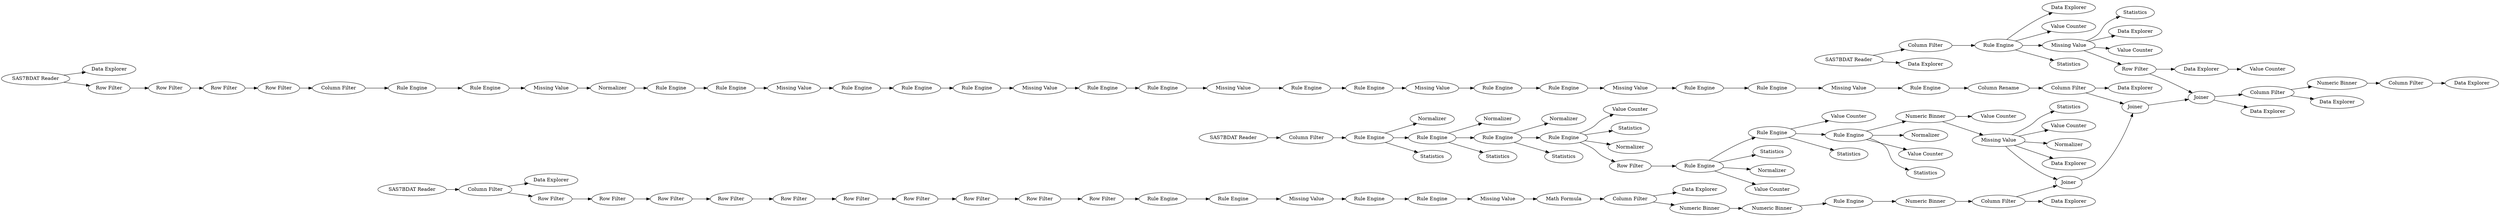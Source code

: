 digraph {
	"-4808335502221016515_10" [label="Row Filter"]
	"-6364299635421596874_63" [label="Value Counter"]
	"5199310341883300388_86" [label="Rule Engine"]
	"-4808335502221016515_2" [label="Row Filter"]
	"-6364299635421596874_44" [label="Rule Engine"]
	"-4808335502221016515_29" [label="Numeric Binner"]
	"-6364299635421596874_46" [label="Missing Value"]
	"5199310341883300388_87" [label="Rule Engine"]
	"5199310341883300388_7" [label="Column Filter"]
	"5199310341883300388_14" [label="Rule Engine"]
	"5199310341883300388_11" [label="Missing Value"]
	"-6364299635421596874_21" [label="Column Filter"]
	"-4808335502221016515_28" [label="Rule Engine"]
	"-4808335502221016515_19" [label="Rule Engine"]
	"5199310341883300388_79" [label="Column Filter"]
	"-2590358490596670077_98" [label="Column Filter"]
	"-6364299635421596874_72" [label="Numeric Binner"]
	"-2590358490596670077_97" [label="Data Explorer"]
	"5199310341883300388_77" [label="Rule Engine"]
	"5199310341883300388_17" [label="Rule Engine"]
	"5199310341883300388_85" [label="Rule Engine"]
	"-4808335502221016515_13" [label="Row Filter"]
	"-2375418542519852393_67" [label="Value Counter"]
	"5199310341883300388_78" [label="Column Rename"]
	"-4808335502221016515_5" [label="Row Filter"]
	"-4808335502221016515_26" [label="Numeric Binner"]
	"5199310341883300388_13" [label="Rule Engine"]
	"-2590358490596670077_90" [label=Joiner]
	"5199310341883300388_18" [label="Missing Value"]
	"-2590358490596670077_99" [label="Data Explorer"]
	"-4808335502221016515_23" [label="Data Explorer"]
	"-4808335502221016515_20" [label="Rule Engine"]
	"-6364299635421596874_40" [label=Normalizer]
	"-6364299635421596874_35" [label=Statistics]
	"-4808335502221016515_4" [label="Column Filter"]
	"-2590358490596670077_95" [label=Joiner]
	"5199310341883300388_89" [label="Row Filter"]
	"-4808335502221016515_9" [label="Row Filter"]
	"-4808335502221016515_12" [label="Row Filter"]
	"-6364299635421596874_39" [label=Normalizer]
	"-2375418542519852393_22" [label="Rule Engine"]
	"-4808335502221016515_6" [label="Row Filter"]
	"-4808335502221016515_30" [label="Column Filter"]
	"-6364299635421596874_34" [label=Statistics]
	"5199310341883300388_84" [label="Rule Engine"]
	"-2375418542519852393_20" [label="Column Filter"]
	"5199310341883300388_88" [label="Rule Engine"]
	"-4808335502221016515_22" [label="Column Filter"]
	"5199310341883300388_8" [label="Missing Value"]
	"5199310341883300388_82" [label="Missing Value"]
	"-2375418542519852393_59" [label="Row Filter"]
	"-6364299635421596874_70" [label="Data Explorer"]
	"-6364299635421596874_33" [label=Statistics]
	"-2375418542519852393_10" [label="SAS7BDAT Reader"]
	"-6364299635421596874_36" [label=Normalizer]
	"-6364299635421596874_65" [label="Value Counter"]
	"-2375418542519852393_68" [label="Value Counter"]
	"5199310341883300388_19" [label="Row Filter"]
	"-4808335502221016515_3" [label="Data Explorer"]
	"5199310341883300388_6" [label="Rule Engine"]
	"-6364299635421596874_38" [label=Normalizer]
	"-2375418542519852393_24" [label=Statistics]
	"-6364299635421596874_71" [label="Row Filter"]
	"-6364299635421596874_47" [label=Statistics]
	"-4808335502221016515_16" [label="Rule Engine"]
	"-4808335502221016515_18" [label="Math Formula"]
	"5199310341883300388_27" [label="Missing Value"]
	"-6364299635421596874_45" [label=Statistics]
	"5199310341883300388_16" [label="Rule Engine"]
	"5199310341883300388_80" [label=Normalizer]
	"5199310341883300388_5" [label="Rule Engine"]
	"-6364299635421596874_9" [label="SAS7BDAT Reader"]
	"5199310341883300388_12" [label="Rule Engine"]
	"-2375418542519852393_55" [label="Data Explorer"]
	"-6364299635421596874_32" [label="Rule Engine"]
	"5199310341883300388_26" [label="Rule Engine"]
	"-6364299635421596874_29" [label="Rule Engine"]
	"5199310341883300388_3" [label="Row Filter"]
	"-2375418542519852393_58" [label="Data Explorer"]
	"-4808335502221016515_31" [label="Data Explorer"]
	"-6364299635421596874_50" [label=Normalizer]
	"-4808335502221016515_25" [label="Numeric Binner"]
	"-6364299635421596874_31" [label="Rule Engine"]
	"-6364299635421596874_37" [label=Normalizer]
	"5199310341883300388_83" [label="Missing Value"]
	"-6364299635421596874_66" [label="Value Counter"]
	"-2375418542519852393_61" [label="Value Counter"]
	"-6364299635421596874_28" [label="Rule Engine"]
	"-6364299635421596874_64" [label="Value Counter"]
	"5199310341883300388_81" [label="Rule Engine"]
	"-2590358490596670077_101" [label="Column Filter"]
	"-6364299635421596874_49" [label=Statistics]
	"-6364299635421596874_30" [label="Rule Engine"]
	"-2375418542519852393_25" [label=Statistics]
	"-2590358490596670077_100" [label="Numeric Binner"]
	"5199310341883300388_1" [label="SAS7BDAT Reader"]
	"5199310341883300388_15" [label="Missing Value"]
	"-6364299635421596874_62" [label="Value Counter"]
	"-4808335502221016515_24" [label="SAS7BDAT Reader"]
	"-6364299635421596874_69" [label="Value Counter"]
	"-6364299635421596874_48" [label=Normalizer]
	"-6364299635421596874_43" [label="Rule Engine"]
	"5199310341883300388_76" [label="Data Explorer"]
	"-4808335502221016515_21" [label="Missing Value"]
	"5199310341883300388_4" [label="Data Explorer"]
	"-4808335502221016515_8" [label="Row Filter"]
	"-6364299635421596874_41" [label=Statistics]
	"-4808335502221016515_11" [label="Row Filter"]
	"-4808335502221016515_17" [label="Missing Value"]
	"-2590358490596670077_93" [label=Joiner]
	"-2375418542519852393_57" [label="Data Explorer"]
	"-4808335502221016515_7" [label="Row Filter"]
	"-2375418542519852393_23" [label="Missing Value"]
	"-6364299635421596874_42" [label=Statistics]
	"-4808335502221016515_15" [label="Rule Engine"]
	"5199310341883300388_2" [label="Row Filter"]
	"-2590358490596670077_102" [label="Data Explorer"]
	"5199310341883300388_75" [label="Rule Engine"]
	"-2375418542519852393_56" [label="Data Explorer"]
	"5199310341883300388_86" -> "5199310341883300388_75"
	"5199310341883300388_7" -> "5199310341883300388_5"
	"5199310341883300388_6" -> "5199310341883300388_8"
	"-4808335502221016515_26" -> "-4808335502221016515_28"
	"5199310341883300388_78" -> "5199310341883300388_79"
	"-4808335502221016515_4" -> "-4808335502221016515_3"
	"-2375418542519852393_23" -> "-2375418542519852393_67"
	"5199310341883300388_81" -> "5199310341883300388_78"
	"-6364299635421596874_72" -> "-6364299635421596874_46"
	"-6364299635421596874_46" -> "-2590358490596670077_90"
	"-4808335502221016515_17" -> "-4808335502221016515_19"
	"5199310341883300388_88" -> "5199310341883300388_11"
	"5199310341883300388_18" -> "5199310341883300388_84"
	"-4808335502221016515_15" -> "-4808335502221016515_16"
	"5199310341883300388_84" -> "5199310341883300388_85"
	"-6364299635421596874_28" -> "-6364299635421596874_29"
	"5199310341883300388_16" -> "5199310341883300388_17"
	"-2590358490596670077_93" -> "-2590358490596670077_95"
	"-2375418542519852393_23" -> "-2375418542519852393_59"
	"-6364299635421596874_46" -> "-6364299635421596874_70"
	"5199310341883300388_3" -> "5199310341883300388_19"
	"5199310341883300388_89" -> "5199310341883300388_7"
	"-6364299635421596874_28" -> "-6364299635421596874_33"
	"5199310341883300388_79" -> "-2590358490596670077_93"
	"5199310341883300388_82" -> "5199310341883300388_87"
	"-6364299635421596874_9" -> "-6364299635421596874_21"
	"-6364299635421596874_43" -> "-6364299635421596874_63"
	"-4808335502221016515_20" -> "-4808335502221016515_21"
	"5199310341883300388_17" -> "5199310341883300388_18"
	"-4808335502221016515_5" -> "-4808335502221016515_6"
	"-2375418542519852393_22" -> "-2375418542519852393_61"
	"-2590358490596670077_98" -> "-2590358490596670077_102"
	"5199310341883300388_75" -> "5199310341883300388_27"
	"-6364299635421596874_31" -> "-6364299635421596874_66"
	"5199310341883300388_27" -> "5199310341883300388_81"
	"-6364299635421596874_29" -> "-6364299635421596874_37"
	"-4808335502221016515_2" -> "-4808335502221016515_5"
	"-6364299635421596874_21" -> "-6364299635421596874_28"
	"-6364299635421596874_31" -> "-6364299635421596874_39"
	"-6364299635421596874_28" -> "-6364299635421596874_36"
	"-4808335502221016515_25" -> "-4808335502221016515_26"
	"-6364299635421596874_29" -> "-6364299635421596874_30"
	"-2375418542519852393_22" -> "-2375418542519852393_23"
	"-6364299635421596874_46" -> "-6364299635421596874_48"
	"-6364299635421596874_32" -> "-6364299635421596874_40"
	"-6364299635421596874_31" -> "-6364299635421596874_71"
	"-4808335502221016515_16" -> "-4808335502221016515_17"
	"-4808335502221016515_8" -> "-4808335502221016515_9"
	"5199310341883300388_2" -> "5199310341883300388_3"
	"5199310341883300388_79" -> "5199310341883300388_4"
	"5199310341883300388_80" -> "5199310341883300388_77"
	"-4808335502221016515_12" -> "-4808335502221016515_13"
	"-6364299635421596874_30" -> "-6364299635421596874_35"
	"-6364299635421596874_46" -> "-6364299635421596874_69"
	"5199310341883300388_87" -> "5199310341883300388_26"
	"-6364299635421596874_30" -> "-6364299635421596874_38"
	"-4808335502221016515_7" -> "-4808335502221016515_8"
	"-4808335502221016515_4" -> "-4808335502221016515_2"
	"-2375418542519852393_23" -> "-2375418542519852393_56"
	"-6364299635421596874_44" -> "-6364299635421596874_64"
	"-6364299635421596874_44" -> "-6364299635421596874_72"
	"5199310341883300388_13" -> "5199310341883300388_14"
	"-2375418542519852393_59" -> "-2375418542519852393_58"
	"5199310341883300388_8" -> "5199310341883300388_80"
	"-4808335502221016515_6" -> "-4808335502221016515_7"
	"-4808335502221016515_18" -> "-4808335502221016515_22"
	"-4808335502221016515_22" -> "-4808335502221016515_23"
	"-2590358490596670077_95" -> "-2590358490596670077_98"
	"-6364299635421596874_44" -> "-6364299635421596874_49"
	"5199310341883300388_12" -> "5199310341883300388_13"
	"-6364299635421596874_30" -> "-6364299635421596874_31"
	"-4808335502221016515_11" -> "-4808335502221016515_12"
	"-6364299635421596874_72" -> "-6364299635421596874_65"
	"-2375418542519852393_59" -> "-2590358490596670077_95"
	"-2375418542519852393_58" -> "-2375418542519852393_68"
	"-4808335502221016515_9" -> "-4808335502221016515_10"
	"5199310341883300388_1" -> "5199310341883300388_2"
	"5199310341883300388_83" -> "5199310341883300388_86"
	"5199310341883300388_1" -> "5199310341883300388_76"
	"-4808335502221016515_30" -> "-4808335502221016515_31"
	"-4808335502221016515_21" -> "-4808335502221016515_18"
	"-6364299635421596874_46" -> "-6364299635421596874_47"
	"-6364299635421596874_43" -> "-6364299635421596874_45"
	"5199310341883300388_11" -> "5199310341883300388_12"
	"5199310341883300388_14" -> "5199310341883300388_15"
	"-6364299635421596874_32" -> "-6364299635421596874_42"
	"-4808335502221016515_10" -> "-4808335502221016515_11"
	"5199310341883300388_15" -> "5199310341883300388_16"
	"-4808335502221016515_22" -> "-4808335502221016515_25"
	"-2590358490596670077_98" -> "-2590358490596670077_100"
	"5199310341883300388_85" -> "5199310341883300388_82"
	"-2375418542519852393_22" -> "-2375418542519852393_24"
	"5199310341883300388_77" -> "5199310341883300388_88"
	"5199310341883300388_26" -> "5199310341883300388_83"
	"-2590358490596670077_101" -> "-2590358490596670077_99"
	"-6364299635421596874_31" -> "-6364299635421596874_41"
	"5199310341883300388_5" -> "5199310341883300388_6"
	"-6364299635421596874_29" -> "-6364299635421596874_34"
	"-2590358490596670077_100" -> "-2590358490596670077_101"
	"-2375418542519852393_10" -> "-2375418542519852393_20"
	"-2590358490596670077_90" -> "-2590358490596670077_93"
	"-4808335502221016515_30" -> "-2590358490596670077_90"
	"-2375418542519852393_20" -> "-2375418542519852393_22"
	"-4808335502221016515_19" -> "-4808335502221016515_20"
	"-4808335502221016515_28" -> "-4808335502221016515_29"
	"-2375418542519852393_10" -> "-2375418542519852393_57"
	"-6364299635421596874_71" -> "-6364299635421596874_32"
	"-6364299635421596874_44" -> "-6364299635421596874_50"
	"-6364299635421596874_43" -> "-6364299635421596874_44"
	"-6364299635421596874_32" -> "-6364299635421596874_62"
	"5199310341883300388_19" -> "5199310341883300388_89"
	"-4808335502221016515_24" -> "-4808335502221016515_4"
	"-2375418542519852393_22" -> "-2375418542519852393_55"
	"-6364299635421596874_32" -> "-6364299635421596874_43"
	"-2375418542519852393_23" -> "-2375418542519852393_25"
	"-2590358490596670077_95" -> "-2590358490596670077_97"
	"-4808335502221016515_29" -> "-4808335502221016515_30"
	"-4808335502221016515_13" -> "-4808335502221016515_15"
	rankdir=LR
}
